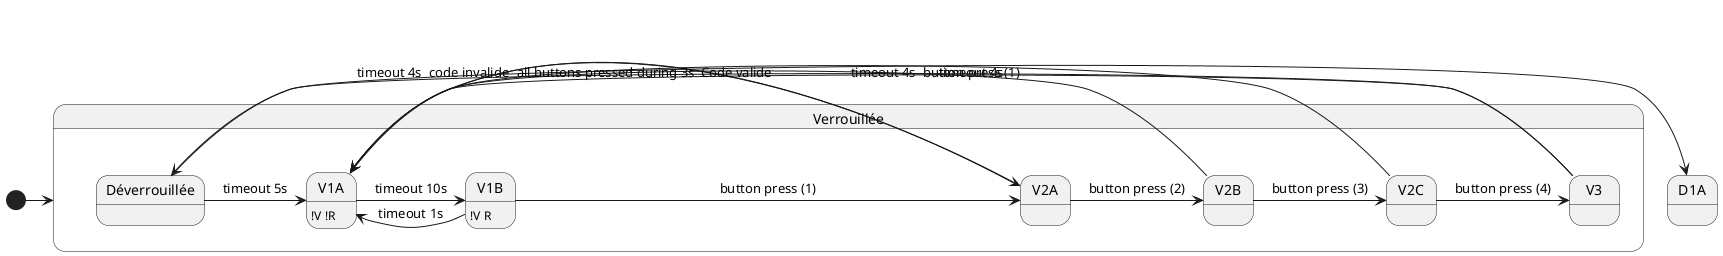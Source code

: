 @startuml

[*] -> Verrouillée

state Verrouillée {
    V1A : !V !R
    V1B : !V R

    V1A -> V1B : timeout 10s      
    V1B -> V1A : timeout 1s       

    V1A -> V2A : button press (1)
    V1B -> V2A : button press (1)

    V2A -> V2B : button press (2)
    V2A -> V1A : timeout 4s
    V2B -> V2C : button press (3)
    V2B -> V1A : timeout 4s
    V2C -> V3 : button press (4)
    V2C -> V1A : timeout 4s

    V3 -> V1A : code invalide

    V3 -> Déverrouillée : Code valide
}

state Déverrouillée {

}

Déverrouillée -> V1A : timeout 5s
Déverrouillée -> D1A : all buttons pressed during 3s

@enduml